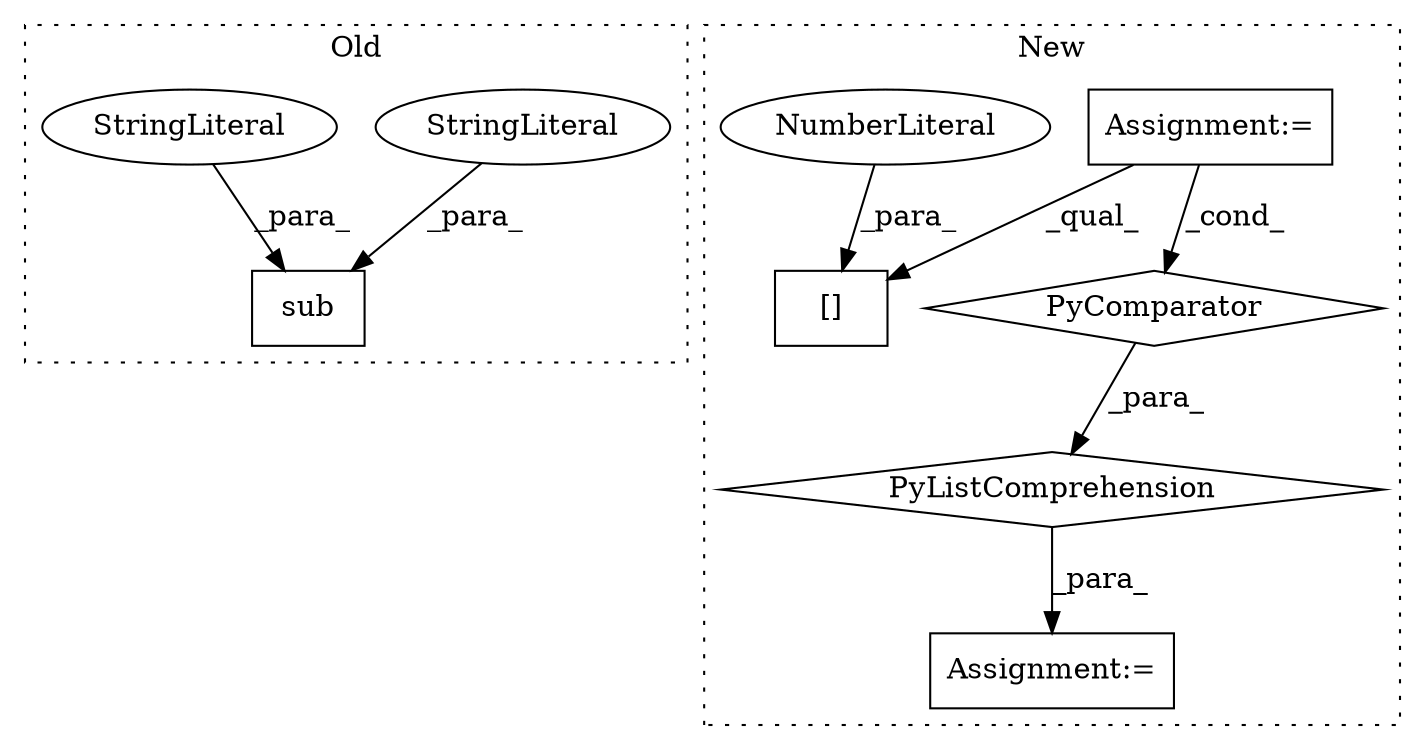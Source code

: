 digraph G {
subgraph cluster0 {
1 [label="sub" a="32" s="4486,4525" l="4,1" shape="box"];
3 [label="StringLiteral" a="45" s="4497" l="3" shape="ellipse"];
9 [label="StringLiteral" a="45" s="4490" l="6" shape="ellipse"];
label = "Old";
style="dotted";
}
subgraph cluster1 {
2 [label="PyListComprehension" a="109" s="4941" l="113" shape="diamond"];
4 [label="PyComparator" a="113" s="5021" l="25" shape="diamond"];
5 [label="Assignment:=" a="7" s="4541" l="18" shape="box"];
6 [label="[]" a="2" s="4941,4944" l="2,1" shape="box"];
7 [label="Assignment:=" a="7" s="4923" l="18" shape="box"];
8 [label="NumberLiteral" a="34" s="4943" l="1" shape="ellipse"];
label = "New";
style="dotted";
}
2 -> 7 [label="_para_"];
3 -> 1 [label="_para_"];
4 -> 2 [label="_para_"];
5 -> 6 [label="_qual_"];
5 -> 4 [label="_cond_"];
8 -> 6 [label="_para_"];
9 -> 1 [label="_para_"];
}